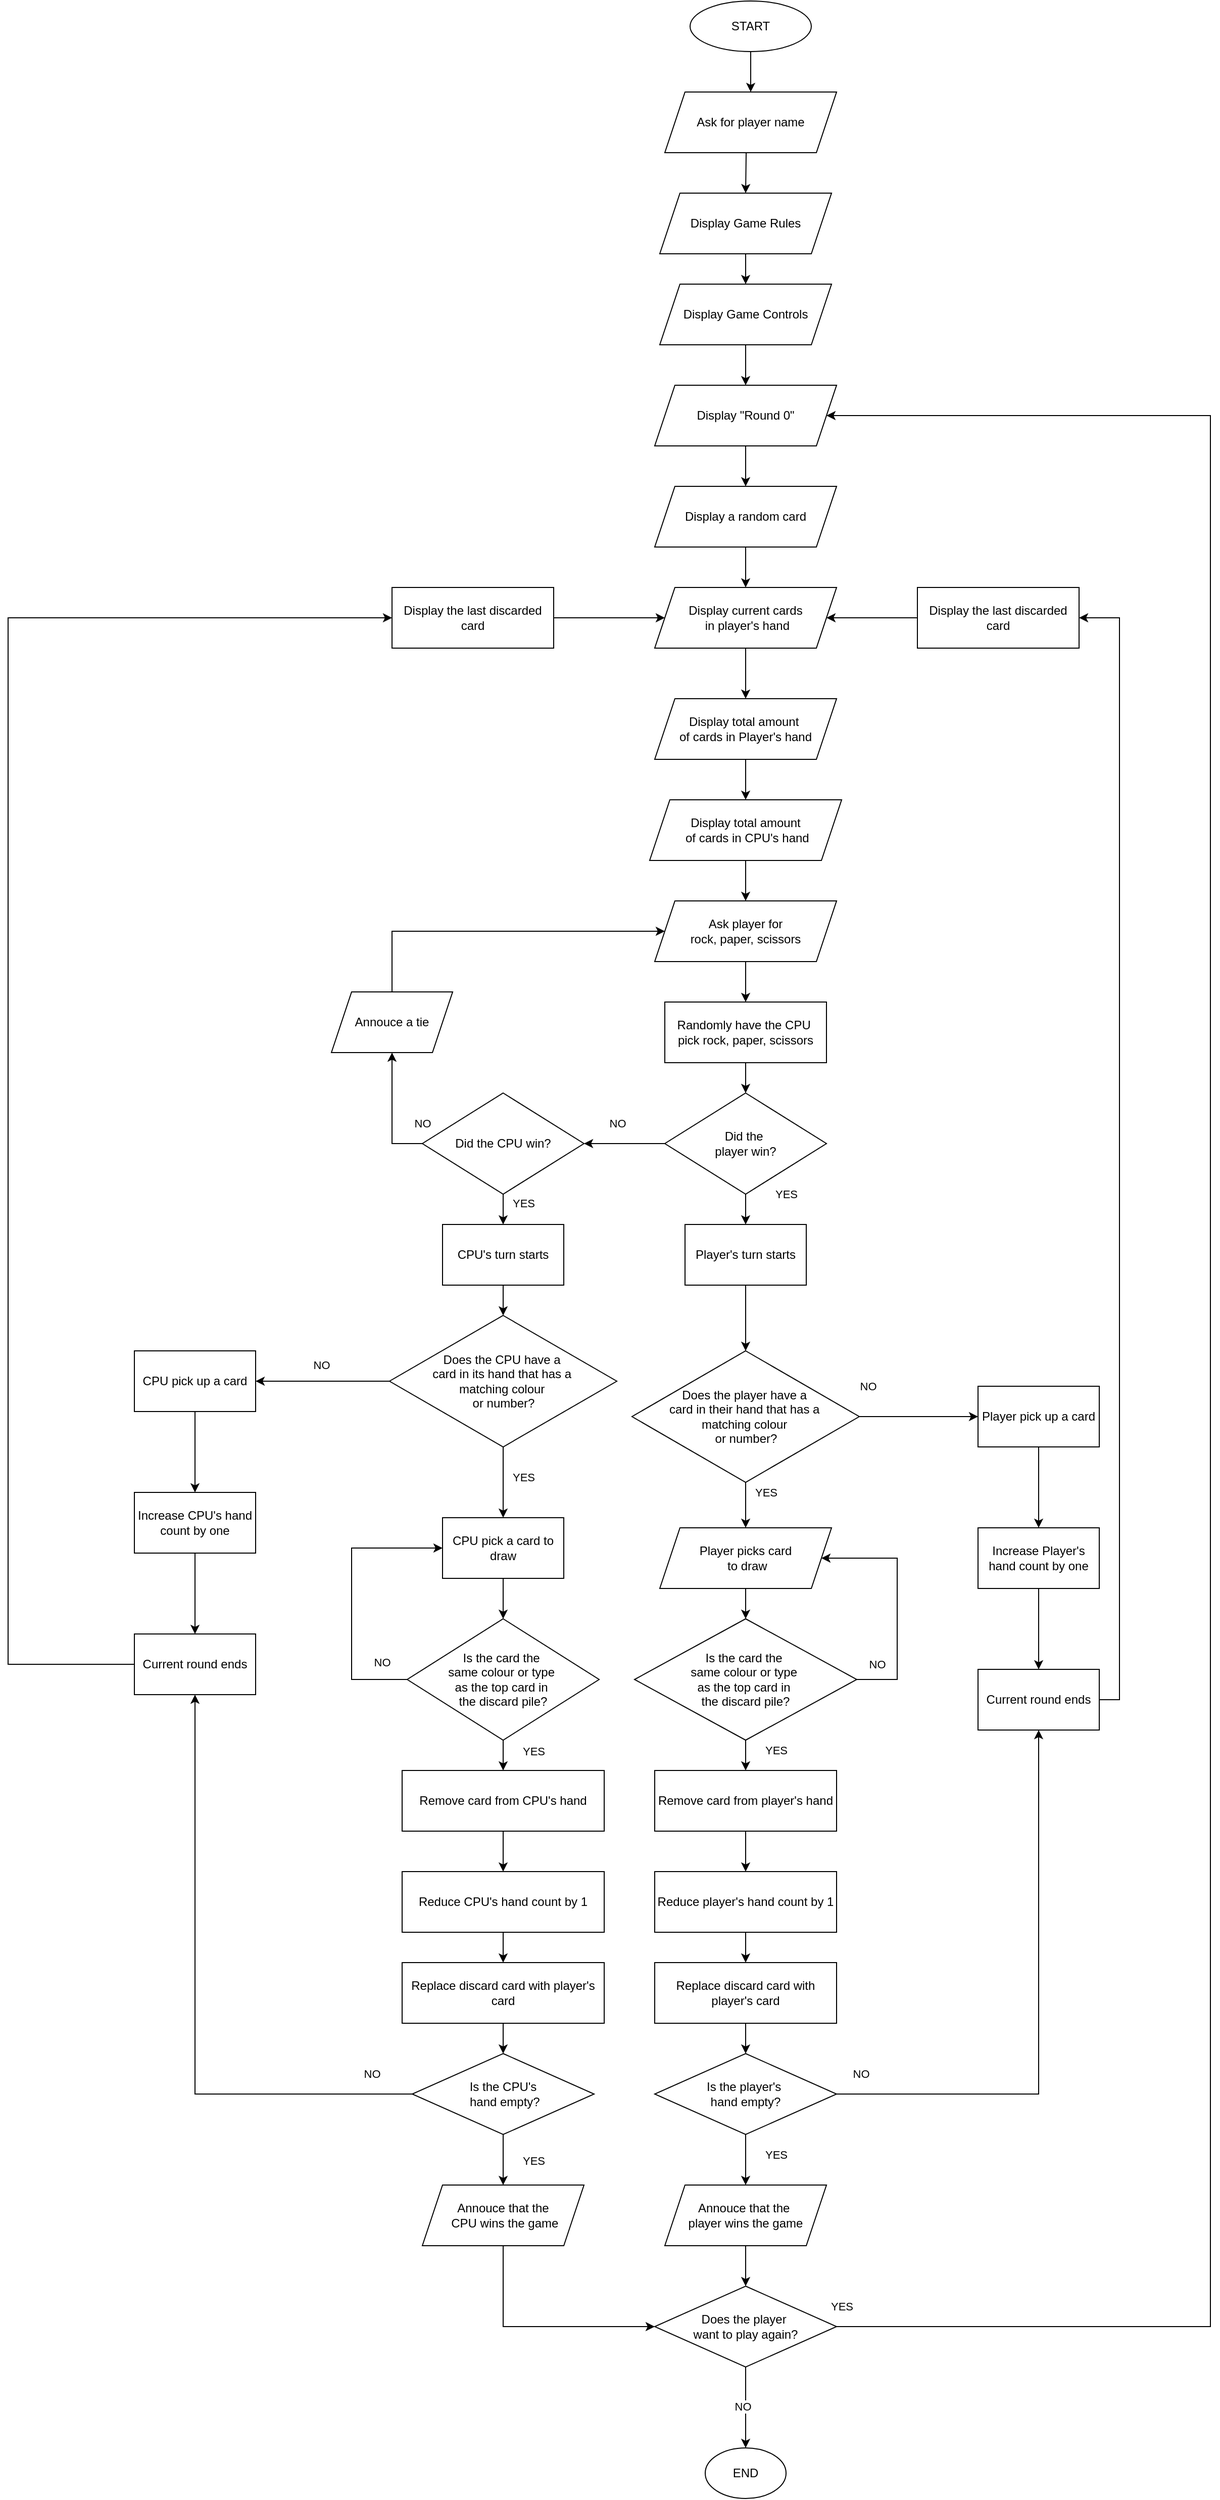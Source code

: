 <mxfile version="22.0.8" type="device">
  <diagram id="C5RBs43oDa-KdzZeNtuy" name="Page-1">
    <mxGraphModel dx="2510" dy="1886" grid="1" gridSize="10" guides="1" tooltips="1" connect="1" arrows="1" fold="1" page="1" pageScale="1" pageWidth="827" pageHeight="1169" math="0" shadow="0">
      <root>
        <mxCell id="WIyWlLk6GJQsqaUBKTNV-0" />
        <mxCell id="WIyWlLk6GJQsqaUBKTNV-1" parent="WIyWlLk6GJQsqaUBKTNV-0" />
        <mxCell id="C9iVbwPwUmGj3idaigYM-6" value="" style="edgeStyle=orthogonalEdgeStyle;rounded=0;orthogonalLoop=1;jettySize=auto;html=1;" parent="WIyWlLk6GJQsqaUBKTNV-1" source="C9iVbwPwUmGj3idaigYM-0" target="C9iVbwPwUmGj3idaigYM-5" edge="1">
          <mxGeometry relative="1" as="geometry" />
        </mxCell>
        <mxCell id="C9iVbwPwUmGj3idaigYM-0" value="START" style="ellipse;whiteSpace=wrap;html=1;" parent="WIyWlLk6GJQsqaUBKTNV-1" vertex="1">
          <mxGeometry x="245" y="-180" width="120" height="50" as="geometry" />
        </mxCell>
        <mxCell id="IgWff52nJrJ-L_mEAK7i-101" value="" style="edgeStyle=orthogonalEdgeStyle;rounded=0;orthogonalLoop=1;jettySize=auto;html=1;" edge="1" parent="WIyWlLk6GJQsqaUBKTNV-1" target="IgWff52nJrJ-L_mEAK7i-100">
          <mxGeometry relative="1" as="geometry">
            <mxPoint x="300" y="-70" as="sourcePoint" />
          </mxGeometry>
        </mxCell>
        <mxCell id="C9iVbwPwUmGj3idaigYM-5" value="Ask for player name" style="shape=parallelogram;perimeter=parallelogramPerimeter;whiteSpace=wrap;html=1;fixedSize=1;" parent="WIyWlLk6GJQsqaUBKTNV-1" vertex="1">
          <mxGeometry x="220" y="-90" width="170" height="60" as="geometry" />
        </mxCell>
        <mxCell id="IgWff52nJrJ-L_mEAK7i-34" value="" style="edgeStyle=orthogonalEdgeStyle;rounded=0;orthogonalLoop=1;jettySize=auto;html=1;" edge="1" parent="WIyWlLk6GJQsqaUBKTNV-1" source="C9iVbwPwUmGj3idaigYM-15" target="IgWff52nJrJ-L_mEAK7i-33">
          <mxGeometry relative="1" as="geometry" />
        </mxCell>
        <mxCell id="C9iVbwPwUmGj3idaigYM-15" value="&lt;div&gt;Display total amount&amp;nbsp;&lt;/div&gt;&lt;div&gt;of cards in Player&#39;s hand&lt;/div&gt;" style="whiteSpace=wrap;html=1;shape=parallelogram;perimeter=parallelogramPerimeter;fixedSize=1;" parent="WIyWlLk6GJQsqaUBKTNV-1" vertex="1">
          <mxGeometry x="210" y="510" width="180" height="60" as="geometry" />
        </mxCell>
        <mxCell id="C9iVbwPwUmGj3idaigYM-22" value="" style="edgeStyle=orthogonalEdgeStyle;rounded=0;orthogonalLoop=1;jettySize=auto;html=1;" parent="WIyWlLk6GJQsqaUBKTNV-1" source="C9iVbwPwUmGj3idaigYM-17" target="C9iVbwPwUmGj3idaigYM-21" edge="1">
          <mxGeometry relative="1" as="geometry" />
        </mxCell>
        <mxCell id="C9iVbwPwUmGj3idaigYM-17" value="&lt;div&gt;Ask player for &lt;br&gt;&lt;/div&gt;&lt;div&gt;rock, paper, scissors&lt;br&gt;&lt;/div&gt;" style="shape=parallelogram;perimeter=parallelogramPerimeter;whiteSpace=wrap;html=1;fixedSize=1;" parent="WIyWlLk6GJQsqaUBKTNV-1" vertex="1">
          <mxGeometry x="210" y="710" width="180" height="60" as="geometry" />
        </mxCell>
        <mxCell id="C9iVbwPwUmGj3idaigYM-24" value="" style="edgeStyle=orthogonalEdgeStyle;rounded=0;orthogonalLoop=1;jettySize=auto;html=1;" parent="WIyWlLk6GJQsqaUBKTNV-1" source="C9iVbwPwUmGj3idaigYM-21" target="C9iVbwPwUmGj3idaigYM-23" edge="1">
          <mxGeometry relative="1" as="geometry" />
        </mxCell>
        <mxCell id="C9iVbwPwUmGj3idaigYM-21" value="&lt;div&gt;Randomly have the CPU&amp;nbsp;&lt;/div&gt;&lt;div&gt;pick rock, paper, scissors&lt;/div&gt;" style="whiteSpace=wrap;html=1;" parent="WIyWlLk6GJQsqaUBKTNV-1" vertex="1">
          <mxGeometry x="220" y="810" width="160" height="60" as="geometry" />
        </mxCell>
        <mxCell id="IgWff52nJrJ-L_mEAK7i-26" value="" style="edgeStyle=orthogonalEdgeStyle;rounded=0;orthogonalLoop=1;jettySize=auto;html=1;" edge="1" parent="WIyWlLk6GJQsqaUBKTNV-1" source="C9iVbwPwUmGj3idaigYM-23" target="IgWff52nJrJ-L_mEAK7i-25">
          <mxGeometry relative="1" as="geometry" />
        </mxCell>
        <mxCell id="IgWff52nJrJ-L_mEAK7i-55" value="NO" style="edgeLabel;html=1;align=center;verticalAlign=middle;resizable=0;points=[];" vertex="1" connectable="0" parent="IgWff52nJrJ-L_mEAK7i-26">
          <mxGeometry x="0.125" y="1" relative="1" as="geometry">
            <mxPoint x="-2" y="-21" as="offset" />
          </mxGeometry>
        </mxCell>
        <mxCell id="IgWff52nJrJ-L_mEAK7i-68" value="" style="edgeStyle=orthogonalEdgeStyle;rounded=0;orthogonalLoop=1;jettySize=auto;html=1;" edge="1" parent="WIyWlLk6GJQsqaUBKTNV-1" source="C9iVbwPwUmGj3idaigYM-23" target="IgWff52nJrJ-L_mEAK7i-67">
          <mxGeometry relative="1" as="geometry" />
        </mxCell>
        <mxCell id="IgWff52nJrJ-L_mEAK7i-107" value="YES" style="edgeLabel;html=1;align=center;verticalAlign=middle;resizable=0;points=[];" vertex="1" connectable="0" parent="IgWff52nJrJ-L_mEAK7i-68">
          <mxGeometry x="-0.333" y="2" relative="1" as="geometry">
            <mxPoint x="38" y="-17" as="offset" />
          </mxGeometry>
        </mxCell>
        <mxCell id="C9iVbwPwUmGj3idaigYM-23" value="&lt;div&gt;Did the&amp;nbsp;&lt;/div&gt;&lt;div&gt;player win?&lt;/div&gt;" style="rhombus;whiteSpace=wrap;html=1;" parent="WIyWlLk6GJQsqaUBKTNV-1" vertex="1">
          <mxGeometry x="220" y="900" width="160" height="100" as="geometry" />
        </mxCell>
        <mxCell id="C9iVbwPwUmGj3idaigYM-28" value="" style="edgeStyle=orthogonalEdgeStyle;rounded=0;orthogonalLoop=1;jettySize=auto;html=1;" parent="WIyWlLk6GJQsqaUBKTNV-1" source="C9iVbwPwUmGj3idaigYM-25" target="C9iVbwPwUmGj3idaigYM-27" edge="1">
          <mxGeometry relative="1" as="geometry" />
        </mxCell>
        <mxCell id="C9iVbwPwUmGj3idaigYM-25" value="&lt;div&gt;Player picks card&lt;/div&gt;&lt;div&gt;&amp;nbsp;to draw&lt;/div&gt;" style="shape=parallelogram;perimeter=parallelogramPerimeter;whiteSpace=wrap;html=1;fixedSize=1;" parent="WIyWlLk6GJQsqaUBKTNV-1" vertex="1">
          <mxGeometry x="215" y="1330" width="170" height="60" as="geometry" />
        </mxCell>
        <mxCell id="IgWff52nJrJ-L_mEAK7i-1" value="" style="edgeStyle=orthogonalEdgeStyle;rounded=0;orthogonalLoop=1;jettySize=auto;html=1;" edge="1" parent="WIyWlLk6GJQsqaUBKTNV-1" source="C9iVbwPwUmGj3idaigYM-27" target="IgWff52nJrJ-L_mEAK7i-0">
          <mxGeometry relative="1" as="geometry" />
        </mxCell>
        <mxCell id="IgWff52nJrJ-L_mEAK7i-118" value="YES" style="edgeLabel;html=1;align=center;verticalAlign=middle;resizable=0;points=[];" vertex="1" connectable="0" parent="IgWff52nJrJ-L_mEAK7i-1">
          <mxGeometry x="0.307" y="-1" relative="1" as="geometry">
            <mxPoint x="31" y="-3" as="offset" />
          </mxGeometry>
        </mxCell>
        <mxCell id="IgWff52nJrJ-L_mEAK7i-119" style="edgeStyle=orthogonalEdgeStyle;rounded=0;orthogonalLoop=1;jettySize=auto;html=1;exitX=1;exitY=0.5;exitDx=0;exitDy=0;entryX=1;entryY=0.5;entryDx=0;entryDy=0;" edge="1" parent="WIyWlLk6GJQsqaUBKTNV-1" source="C9iVbwPwUmGj3idaigYM-27" target="C9iVbwPwUmGj3idaigYM-25">
          <mxGeometry relative="1" as="geometry">
            <mxPoint x="420" y="1380" as="targetPoint" />
            <Array as="points">
              <mxPoint x="450" y="1480" />
              <mxPoint x="450" y="1360" />
            </Array>
          </mxGeometry>
        </mxCell>
        <mxCell id="IgWff52nJrJ-L_mEAK7i-120" value="NO" style="edgeLabel;html=1;align=center;verticalAlign=middle;resizable=0;points=[];" vertex="1" connectable="0" parent="IgWff52nJrJ-L_mEAK7i-119">
          <mxGeometry x="-0.793" y="-3" relative="1" as="geometry">
            <mxPoint x="-5" y="-18" as="offset" />
          </mxGeometry>
        </mxCell>
        <mxCell id="C9iVbwPwUmGj3idaigYM-27" value="&lt;div&gt;Is the card the&amp;nbsp;&lt;/div&gt;&lt;div&gt;same colour or type&amp;nbsp;&lt;/div&gt;&lt;div&gt;as the top card in&amp;nbsp;&lt;/div&gt;&lt;div&gt;the discard pile?&lt;/div&gt;" style="rhombus;whiteSpace=wrap;html=1;" parent="WIyWlLk6GJQsqaUBKTNV-1" vertex="1">
          <mxGeometry x="190" y="1420" width="220" height="120" as="geometry" />
        </mxCell>
        <mxCell id="IgWff52nJrJ-L_mEAK7i-83" value="" style="edgeStyle=orthogonalEdgeStyle;rounded=0;orthogonalLoop=1;jettySize=auto;html=1;" edge="1" parent="WIyWlLk6GJQsqaUBKTNV-1" source="C9iVbwPwUmGj3idaigYM-32" target="IgWff52nJrJ-L_mEAK7i-80">
          <mxGeometry relative="1" as="geometry" />
        </mxCell>
        <mxCell id="C9iVbwPwUmGj3idaigYM-32" value="&lt;div&gt;Display a random card&lt;br&gt;&lt;/div&gt;" style="whiteSpace=wrap;html=1;shape=parallelogram;perimeter=parallelogramPerimeter;fixedSize=1;" parent="WIyWlLk6GJQsqaUBKTNV-1" vertex="1">
          <mxGeometry x="210" y="300" width="180" height="60" as="geometry" />
        </mxCell>
        <mxCell id="IgWff52nJrJ-L_mEAK7i-5" value="" style="edgeStyle=orthogonalEdgeStyle;rounded=0;orthogonalLoop=1;jettySize=auto;html=1;" edge="1" parent="WIyWlLk6GJQsqaUBKTNV-1" source="IgWff52nJrJ-L_mEAK7i-0" target="IgWff52nJrJ-L_mEAK7i-2">
          <mxGeometry relative="1" as="geometry" />
        </mxCell>
        <mxCell id="IgWff52nJrJ-L_mEAK7i-0" value="Remove card from player&#39;s hand" style="whiteSpace=wrap;html=1;" vertex="1" parent="WIyWlLk6GJQsqaUBKTNV-1">
          <mxGeometry x="210" y="1570" width="180" height="60" as="geometry" />
        </mxCell>
        <mxCell id="IgWff52nJrJ-L_mEAK7i-7" value="" style="edgeStyle=orthogonalEdgeStyle;rounded=0;orthogonalLoop=1;jettySize=auto;html=1;" edge="1" parent="WIyWlLk6GJQsqaUBKTNV-1" source="IgWff52nJrJ-L_mEAK7i-2" target="IgWff52nJrJ-L_mEAK7i-6">
          <mxGeometry relative="1" as="geometry" />
        </mxCell>
        <mxCell id="IgWff52nJrJ-L_mEAK7i-2" value="Reduce player&#39;s hand count by 1" style="whiteSpace=wrap;html=1;" vertex="1" parent="WIyWlLk6GJQsqaUBKTNV-1">
          <mxGeometry x="210" y="1670" width="180" height="60" as="geometry" />
        </mxCell>
        <mxCell id="IgWff52nJrJ-L_mEAK7i-9" value="" style="edgeStyle=orthogonalEdgeStyle;rounded=0;orthogonalLoop=1;jettySize=auto;html=1;" edge="1" parent="WIyWlLk6GJQsqaUBKTNV-1" source="IgWff52nJrJ-L_mEAK7i-6" target="IgWff52nJrJ-L_mEAK7i-8">
          <mxGeometry relative="1" as="geometry" />
        </mxCell>
        <mxCell id="IgWff52nJrJ-L_mEAK7i-6" value="Replace discard card with player&#39;s card" style="whiteSpace=wrap;html=1;" vertex="1" parent="WIyWlLk6GJQsqaUBKTNV-1">
          <mxGeometry x="210" y="1760" width="180" height="60" as="geometry" />
        </mxCell>
        <mxCell id="IgWff52nJrJ-L_mEAK7i-47" value="" style="edgeStyle=orthogonalEdgeStyle;rounded=0;orthogonalLoop=1;jettySize=auto;html=1;" edge="1" parent="WIyWlLk6GJQsqaUBKTNV-1" source="IgWff52nJrJ-L_mEAK7i-8" target="IgWff52nJrJ-L_mEAK7i-12">
          <mxGeometry relative="1" as="geometry" />
        </mxCell>
        <mxCell id="IgWff52nJrJ-L_mEAK7i-95" value="YES" style="edgeLabel;html=1;align=center;verticalAlign=middle;resizable=0;points=[];" vertex="1" connectable="0" parent="IgWff52nJrJ-L_mEAK7i-47">
          <mxGeometry x="0.166" y="1" relative="1" as="geometry">
            <mxPoint x="29" y="-9" as="offset" />
          </mxGeometry>
        </mxCell>
        <mxCell id="IgWff52nJrJ-L_mEAK7i-136" style="edgeStyle=orthogonalEdgeStyle;rounded=0;orthogonalLoop=1;jettySize=auto;html=1;exitX=1;exitY=0.5;exitDx=0;exitDy=0;entryX=0.5;entryY=1;entryDx=0;entryDy=0;" edge="1" parent="WIyWlLk6GJQsqaUBKTNV-1" source="IgWff52nJrJ-L_mEAK7i-8" target="IgWff52nJrJ-L_mEAK7i-126">
          <mxGeometry relative="1" as="geometry" />
        </mxCell>
        <mxCell id="IgWff52nJrJ-L_mEAK7i-137" value="NO" style="edgeLabel;html=1;align=center;verticalAlign=middle;resizable=0;points=[];" vertex="1" connectable="0" parent="IgWff52nJrJ-L_mEAK7i-136">
          <mxGeometry x="-0.862" y="-1" relative="1" as="geometry">
            <mxPoint x="-15" y="-21" as="offset" />
          </mxGeometry>
        </mxCell>
        <mxCell id="IgWff52nJrJ-L_mEAK7i-8" value="&lt;div&gt;Is the player&#39;s&amp;nbsp;&lt;/div&gt;&lt;div&gt;hand empty?&lt;/div&gt;" style="rhombus;whiteSpace=wrap;html=1;" vertex="1" parent="WIyWlLk6GJQsqaUBKTNV-1">
          <mxGeometry x="210" y="1850" width="180" height="80" as="geometry" />
        </mxCell>
        <mxCell id="IgWff52nJrJ-L_mEAK7i-48" value="" style="edgeStyle=orthogonalEdgeStyle;rounded=0;orthogonalLoop=1;jettySize=auto;html=1;" edge="1" parent="WIyWlLk6GJQsqaUBKTNV-1" source="IgWff52nJrJ-L_mEAK7i-10" target="IgWff52nJrJ-L_mEAK7i-14">
          <mxGeometry relative="1" as="geometry" />
        </mxCell>
        <mxCell id="IgWff52nJrJ-L_mEAK7i-94" value="YES" style="edgeLabel;html=1;align=center;verticalAlign=middle;resizable=0;points=[];" vertex="1" connectable="0" parent="IgWff52nJrJ-L_mEAK7i-48">
          <mxGeometry x="-0.006" y="3" relative="1" as="geometry">
            <mxPoint x="27" y="1" as="offset" />
          </mxGeometry>
        </mxCell>
        <mxCell id="IgWff52nJrJ-L_mEAK7i-92" style="edgeStyle=orthogonalEdgeStyle;rounded=0;orthogonalLoop=1;jettySize=auto;html=1;exitX=0;exitY=0.5;exitDx=0;exitDy=0;entryX=0.5;entryY=1;entryDx=0;entryDy=0;" edge="1" parent="WIyWlLk6GJQsqaUBKTNV-1" source="IgWff52nJrJ-L_mEAK7i-10" target="IgWff52nJrJ-L_mEAK7i-84">
          <mxGeometry relative="1" as="geometry" />
        </mxCell>
        <mxCell id="IgWff52nJrJ-L_mEAK7i-93" value="NO" style="edgeLabel;html=1;align=center;verticalAlign=middle;resizable=0;points=[];" vertex="1" connectable="0" parent="IgWff52nJrJ-L_mEAK7i-92">
          <mxGeometry x="-0.91" y="1" relative="1" as="geometry">
            <mxPoint x="-13" y="-21" as="offset" />
          </mxGeometry>
        </mxCell>
        <mxCell id="IgWff52nJrJ-L_mEAK7i-10" value="&lt;div&gt;Is the CPU&#39;s&lt;/div&gt;&lt;div&gt;&amp;nbsp;hand empty?&lt;/div&gt;" style="rhombus;whiteSpace=wrap;html=1;" vertex="1" parent="WIyWlLk6GJQsqaUBKTNV-1">
          <mxGeometry x="-30" y="1850" width="180" height="80" as="geometry" />
        </mxCell>
        <mxCell id="IgWff52nJrJ-L_mEAK7i-46" value="" style="edgeStyle=orthogonalEdgeStyle;rounded=0;orthogonalLoop=1;jettySize=auto;html=1;" edge="1" parent="WIyWlLk6GJQsqaUBKTNV-1" source="IgWff52nJrJ-L_mEAK7i-12" target="IgWff52nJrJ-L_mEAK7i-16">
          <mxGeometry relative="1" as="geometry" />
        </mxCell>
        <mxCell id="IgWff52nJrJ-L_mEAK7i-12" value="&lt;div&gt;Annouce that the&amp;nbsp;&lt;/div&gt;&lt;div&gt;player wins the game&lt;/div&gt;" style="whiteSpace=wrap;html=1;shape=parallelogram;perimeter=parallelogramPerimeter;fixedSize=1;" vertex="1" parent="WIyWlLk6GJQsqaUBKTNV-1">
          <mxGeometry x="220" y="1980" width="160" height="60" as="geometry" />
        </mxCell>
        <mxCell id="IgWff52nJrJ-L_mEAK7i-45" style="edgeStyle=orthogonalEdgeStyle;rounded=0;orthogonalLoop=1;jettySize=auto;html=1;exitX=0.5;exitY=1;exitDx=0;exitDy=0;entryX=0;entryY=0.5;entryDx=0;entryDy=0;" edge="1" parent="WIyWlLk6GJQsqaUBKTNV-1" source="IgWff52nJrJ-L_mEAK7i-14" target="IgWff52nJrJ-L_mEAK7i-16">
          <mxGeometry relative="1" as="geometry" />
        </mxCell>
        <mxCell id="IgWff52nJrJ-L_mEAK7i-14" value="&lt;div&gt;Annouce that the&lt;/div&gt;&lt;div&gt;&amp;nbsp;CPU wins the game&lt;/div&gt;" style="whiteSpace=wrap;html=1;shape=parallelogram;perimeter=parallelogramPerimeter;fixedSize=1;" vertex="1" parent="WIyWlLk6GJQsqaUBKTNV-1">
          <mxGeometry x="-20" y="1980" width="160" height="60" as="geometry" />
        </mxCell>
        <mxCell id="IgWff52nJrJ-L_mEAK7i-19" value="" style="edgeStyle=orthogonalEdgeStyle;rounded=0;orthogonalLoop=1;jettySize=auto;html=1;" edge="1" parent="WIyWlLk6GJQsqaUBKTNV-1" source="IgWff52nJrJ-L_mEAK7i-16" target="IgWff52nJrJ-L_mEAK7i-18">
          <mxGeometry relative="1" as="geometry" />
        </mxCell>
        <mxCell id="IgWff52nJrJ-L_mEAK7i-96" value="NO" style="edgeLabel;html=1;align=center;verticalAlign=middle;resizable=0;points=[];" vertex="1" connectable="0" parent="IgWff52nJrJ-L_mEAK7i-19">
          <mxGeometry x="-0.057" y="-3" relative="1" as="geometry">
            <mxPoint y="1" as="offset" />
          </mxGeometry>
        </mxCell>
        <mxCell id="IgWff52nJrJ-L_mEAK7i-97" style="edgeStyle=orthogonalEdgeStyle;rounded=0;orthogonalLoop=1;jettySize=auto;html=1;exitX=1;exitY=0.5;exitDx=0;exitDy=0;entryX=1;entryY=0.5;entryDx=0;entryDy=0;" edge="1" parent="WIyWlLk6GJQsqaUBKTNV-1" source="IgWff52nJrJ-L_mEAK7i-16" target="IgWff52nJrJ-L_mEAK7i-98">
          <mxGeometry relative="1" as="geometry">
            <mxPoint x="380" y="230" as="targetPoint" />
            <Array as="points">
              <mxPoint x="760" y="2120" />
              <mxPoint x="760" y="230" />
            </Array>
          </mxGeometry>
        </mxCell>
        <mxCell id="IgWff52nJrJ-L_mEAK7i-138" value="YES" style="edgeLabel;html=1;align=center;verticalAlign=middle;resizable=0;points=[];" vertex="1" connectable="0" parent="IgWff52nJrJ-L_mEAK7i-97">
          <mxGeometry x="-0.974" y="-5" relative="1" as="geometry">
            <mxPoint x="-30" y="-25" as="offset" />
          </mxGeometry>
        </mxCell>
        <mxCell id="IgWff52nJrJ-L_mEAK7i-16" value="&lt;div&gt;Does the player&amp;nbsp;&lt;/div&gt;&lt;div&gt;want to play again?&lt;/div&gt;" style="rhombus;whiteSpace=wrap;html=1;" vertex="1" parent="WIyWlLk6GJQsqaUBKTNV-1">
          <mxGeometry x="210" y="2080" width="180" height="80" as="geometry" />
        </mxCell>
        <mxCell id="IgWff52nJrJ-L_mEAK7i-18" value="END" style="ellipse;whiteSpace=wrap;html=1;" vertex="1" parent="WIyWlLk6GJQsqaUBKTNV-1">
          <mxGeometry x="260" y="2240" width="80" height="50" as="geometry" />
        </mxCell>
        <mxCell id="IgWff52nJrJ-L_mEAK7i-66" value="YES" style="edgeStyle=orthogonalEdgeStyle;rounded=0;orthogonalLoop=1;jettySize=auto;html=1;" edge="1" parent="WIyWlLk6GJQsqaUBKTNV-1" source="IgWff52nJrJ-L_mEAK7i-25" target="IgWff52nJrJ-L_mEAK7i-65">
          <mxGeometry x="0.2" y="20" relative="1" as="geometry">
            <mxPoint y="-1" as="offset" />
          </mxGeometry>
        </mxCell>
        <mxCell id="IgWff52nJrJ-L_mEAK7i-132" value="NO" style="edgeStyle=orthogonalEdgeStyle;rounded=0;orthogonalLoop=1;jettySize=auto;html=1;exitX=0;exitY=0.5;exitDx=0;exitDy=0;" edge="1" parent="WIyWlLk6GJQsqaUBKTNV-1" source="IgWff52nJrJ-L_mEAK7i-25" target="IgWff52nJrJ-L_mEAK7i-131">
          <mxGeometry x="-1" y="-20" relative="1" as="geometry">
            <mxPoint as="offset" />
          </mxGeometry>
        </mxCell>
        <mxCell id="IgWff52nJrJ-L_mEAK7i-25" value="Did the CPU win?" style="rhombus;whiteSpace=wrap;html=1;" vertex="1" parent="WIyWlLk6GJQsqaUBKTNV-1">
          <mxGeometry x="-20" y="900" width="160" height="100" as="geometry" />
        </mxCell>
        <mxCell id="IgWff52nJrJ-L_mEAK7i-30" value="" style="edgeStyle=orthogonalEdgeStyle;rounded=0;orthogonalLoop=1;jettySize=auto;html=1;" edge="1" parent="WIyWlLk6GJQsqaUBKTNV-1" source="IgWff52nJrJ-L_mEAK7i-27" target="IgWff52nJrJ-L_mEAK7i-29">
          <mxGeometry relative="1" as="geometry" />
        </mxCell>
        <mxCell id="IgWff52nJrJ-L_mEAK7i-27" value="CPU pick a card to draw" style="whiteSpace=wrap;html=1;" vertex="1" parent="WIyWlLk6GJQsqaUBKTNV-1">
          <mxGeometry y="1320" width="120" height="60" as="geometry" />
        </mxCell>
        <mxCell id="IgWff52nJrJ-L_mEAK7i-32" value="" style="edgeStyle=orthogonalEdgeStyle;rounded=0;orthogonalLoop=1;jettySize=auto;html=1;" edge="1" parent="WIyWlLk6GJQsqaUBKTNV-1" source="IgWff52nJrJ-L_mEAK7i-29" target="IgWff52nJrJ-L_mEAK7i-31">
          <mxGeometry relative="1" as="geometry" />
        </mxCell>
        <mxCell id="IgWff52nJrJ-L_mEAK7i-58" value="YES" style="edgeLabel;html=1;align=center;verticalAlign=middle;resizable=0;points=[];" vertex="1" connectable="0" parent="IgWff52nJrJ-L_mEAK7i-32">
          <mxGeometry x="0.24" relative="1" as="geometry">
            <mxPoint x="30" as="offset" />
          </mxGeometry>
        </mxCell>
        <mxCell id="IgWff52nJrJ-L_mEAK7i-61" style="edgeStyle=orthogonalEdgeStyle;rounded=0;orthogonalLoop=1;jettySize=auto;html=1;exitX=0;exitY=0.5;exitDx=0;exitDy=0;entryX=0;entryY=0.5;entryDx=0;entryDy=0;" edge="1" parent="WIyWlLk6GJQsqaUBKTNV-1" source="IgWff52nJrJ-L_mEAK7i-29" target="IgWff52nJrJ-L_mEAK7i-27">
          <mxGeometry relative="1" as="geometry">
            <Array as="points">
              <mxPoint x="-90" y="1480" />
              <mxPoint x="-90" y="1350" />
            </Array>
          </mxGeometry>
        </mxCell>
        <mxCell id="IgWff52nJrJ-L_mEAK7i-62" value="NO" style="edgeLabel;html=1;align=center;verticalAlign=middle;resizable=0;points=[];" vertex="1" connectable="0" parent="IgWff52nJrJ-L_mEAK7i-61">
          <mxGeometry x="-0.572" y="5" relative="1" as="geometry">
            <mxPoint x="35" y="-13" as="offset" />
          </mxGeometry>
        </mxCell>
        <mxCell id="IgWff52nJrJ-L_mEAK7i-29" value="Is the card the&amp;nbsp;&lt;div&gt;same colour or type&amp;nbsp;&lt;/div&gt;&lt;div&gt;as the top card in&amp;nbsp;&lt;/div&gt;&lt;div&gt;the discard pile?&lt;/div&gt;" style="rhombus;whiteSpace=wrap;html=1;" vertex="1" parent="WIyWlLk6GJQsqaUBKTNV-1">
          <mxGeometry x="-35" y="1420" width="190" height="120" as="geometry" />
        </mxCell>
        <mxCell id="IgWff52nJrJ-L_mEAK7i-37" value="" style="edgeStyle=orthogonalEdgeStyle;rounded=0;orthogonalLoop=1;jettySize=auto;html=1;" edge="1" parent="WIyWlLk6GJQsqaUBKTNV-1" source="IgWff52nJrJ-L_mEAK7i-31" target="IgWff52nJrJ-L_mEAK7i-36">
          <mxGeometry relative="1" as="geometry" />
        </mxCell>
        <mxCell id="IgWff52nJrJ-L_mEAK7i-31" value="Remove card from CPU&#39;s hand" style="whiteSpace=wrap;html=1;" vertex="1" parent="WIyWlLk6GJQsqaUBKTNV-1">
          <mxGeometry x="-40" y="1570" width="200" height="60" as="geometry" />
        </mxCell>
        <mxCell id="IgWff52nJrJ-L_mEAK7i-35" value="" style="edgeStyle=orthogonalEdgeStyle;rounded=0;orthogonalLoop=1;jettySize=auto;html=1;" edge="1" parent="WIyWlLk6GJQsqaUBKTNV-1" source="IgWff52nJrJ-L_mEAK7i-33" target="C9iVbwPwUmGj3idaigYM-17">
          <mxGeometry relative="1" as="geometry" />
        </mxCell>
        <mxCell id="IgWff52nJrJ-L_mEAK7i-33" value="&lt;div&gt;Display total amount&lt;/div&gt;&lt;div&gt;&amp;nbsp;of cards in CPU&#39;s hand&lt;/div&gt;" style="whiteSpace=wrap;html=1;shape=parallelogram;perimeter=parallelogramPerimeter;fixedSize=1;" vertex="1" parent="WIyWlLk6GJQsqaUBKTNV-1">
          <mxGeometry x="205" y="610" width="190" height="60" as="geometry" />
        </mxCell>
        <mxCell id="IgWff52nJrJ-L_mEAK7i-41" value="" style="edgeStyle=orthogonalEdgeStyle;rounded=0;orthogonalLoop=1;jettySize=auto;html=1;" edge="1" parent="WIyWlLk6GJQsqaUBKTNV-1" source="IgWff52nJrJ-L_mEAK7i-36" target="IgWff52nJrJ-L_mEAK7i-40">
          <mxGeometry relative="1" as="geometry" />
        </mxCell>
        <mxCell id="IgWff52nJrJ-L_mEAK7i-36" value="Reduce CPU&#39;s hand count by 1" style="whiteSpace=wrap;html=1;" vertex="1" parent="WIyWlLk6GJQsqaUBKTNV-1">
          <mxGeometry x="-40" y="1670" width="200" height="60" as="geometry" />
        </mxCell>
        <mxCell id="IgWff52nJrJ-L_mEAK7i-49" value="" style="edgeStyle=orthogonalEdgeStyle;rounded=0;orthogonalLoop=1;jettySize=auto;html=1;" edge="1" parent="WIyWlLk6GJQsqaUBKTNV-1" source="IgWff52nJrJ-L_mEAK7i-40" target="IgWff52nJrJ-L_mEAK7i-10">
          <mxGeometry relative="1" as="geometry" />
        </mxCell>
        <mxCell id="IgWff52nJrJ-L_mEAK7i-40" value="Replace discard card with player&#39;s card" style="whiteSpace=wrap;html=1;" vertex="1" parent="WIyWlLk6GJQsqaUBKTNV-1">
          <mxGeometry x="-40" y="1760" width="200" height="60" as="geometry" />
        </mxCell>
        <mxCell id="IgWff52nJrJ-L_mEAK7i-70" value="" style="edgeStyle=orthogonalEdgeStyle;rounded=0;orthogonalLoop=1;jettySize=auto;html=1;" edge="1" parent="WIyWlLk6GJQsqaUBKTNV-1" source="IgWff52nJrJ-L_mEAK7i-65" target="IgWff52nJrJ-L_mEAK7i-69">
          <mxGeometry relative="1" as="geometry" />
        </mxCell>
        <mxCell id="IgWff52nJrJ-L_mEAK7i-65" value="CPU&#39;s turn starts" style="whiteSpace=wrap;html=1;" vertex="1" parent="WIyWlLk6GJQsqaUBKTNV-1">
          <mxGeometry y="1030" width="120" height="60" as="geometry" />
        </mxCell>
        <mxCell id="IgWff52nJrJ-L_mEAK7i-111" value="" style="edgeStyle=orthogonalEdgeStyle;rounded=0;orthogonalLoop=1;jettySize=auto;html=1;" edge="1" parent="WIyWlLk6GJQsqaUBKTNV-1" source="IgWff52nJrJ-L_mEAK7i-67" target="IgWff52nJrJ-L_mEAK7i-109">
          <mxGeometry relative="1" as="geometry" />
        </mxCell>
        <mxCell id="IgWff52nJrJ-L_mEAK7i-67" value="Player&#39;s turn starts" style="whiteSpace=wrap;html=1;" vertex="1" parent="WIyWlLk6GJQsqaUBKTNV-1">
          <mxGeometry x="240" y="1030" width="120" height="60" as="geometry" />
        </mxCell>
        <mxCell id="IgWff52nJrJ-L_mEAK7i-72" value="" style="edgeStyle=orthogonalEdgeStyle;rounded=0;orthogonalLoop=1;jettySize=auto;html=1;" edge="1" parent="WIyWlLk6GJQsqaUBKTNV-1" source="IgWff52nJrJ-L_mEAK7i-69" target="IgWff52nJrJ-L_mEAK7i-71">
          <mxGeometry relative="1" as="geometry" />
        </mxCell>
        <mxCell id="IgWff52nJrJ-L_mEAK7i-79" value="NO" style="edgeLabel;html=1;align=center;verticalAlign=middle;resizable=0;points=[];" vertex="1" connectable="0" parent="IgWff52nJrJ-L_mEAK7i-72">
          <mxGeometry x="-0.018" relative="1" as="geometry">
            <mxPoint x="-3" y="-16" as="offset" />
          </mxGeometry>
        </mxCell>
        <mxCell id="IgWff52nJrJ-L_mEAK7i-77" value="" style="edgeStyle=orthogonalEdgeStyle;rounded=0;orthogonalLoop=1;jettySize=auto;html=1;" edge="1" parent="WIyWlLk6GJQsqaUBKTNV-1" source="IgWff52nJrJ-L_mEAK7i-69" target="IgWff52nJrJ-L_mEAK7i-27">
          <mxGeometry relative="1" as="geometry" />
        </mxCell>
        <mxCell id="IgWff52nJrJ-L_mEAK7i-78" value="YES" style="edgeLabel;html=1;align=center;verticalAlign=middle;resizable=0;points=[];" vertex="1" connectable="0" parent="IgWff52nJrJ-L_mEAK7i-77">
          <mxGeometry x="-0.157" y="3" relative="1" as="geometry">
            <mxPoint x="17" as="offset" />
          </mxGeometry>
        </mxCell>
        <mxCell id="IgWff52nJrJ-L_mEAK7i-69" value="&lt;div&gt;Does the CPU have a&amp;nbsp;&lt;/div&gt;&lt;div&gt;card in its hand that has a&amp;nbsp;&lt;/div&gt;&lt;div&gt;matching colour&amp;nbsp;&lt;/div&gt;&lt;div&gt;or number?&lt;/div&gt;" style="rhombus;whiteSpace=wrap;html=1;" vertex="1" parent="WIyWlLk6GJQsqaUBKTNV-1">
          <mxGeometry x="-52.5" y="1120" width="225" height="130" as="geometry" />
        </mxCell>
        <mxCell id="IgWff52nJrJ-L_mEAK7i-74" value="" style="edgeStyle=orthogonalEdgeStyle;rounded=0;orthogonalLoop=1;jettySize=auto;html=1;" edge="1" parent="WIyWlLk6GJQsqaUBKTNV-1" source="IgWff52nJrJ-L_mEAK7i-71" target="IgWff52nJrJ-L_mEAK7i-73">
          <mxGeometry relative="1" as="geometry" />
        </mxCell>
        <mxCell id="IgWff52nJrJ-L_mEAK7i-71" value="CPU pick up a card" style="whiteSpace=wrap;html=1;" vertex="1" parent="WIyWlLk6GJQsqaUBKTNV-1">
          <mxGeometry x="-305" y="1155" width="120" height="60" as="geometry" />
        </mxCell>
        <mxCell id="IgWff52nJrJ-L_mEAK7i-85" value="" style="edgeStyle=orthogonalEdgeStyle;rounded=0;orthogonalLoop=1;jettySize=auto;html=1;" edge="1" parent="WIyWlLk6GJQsqaUBKTNV-1" source="IgWff52nJrJ-L_mEAK7i-73" target="IgWff52nJrJ-L_mEAK7i-84">
          <mxGeometry relative="1" as="geometry" />
        </mxCell>
        <mxCell id="IgWff52nJrJ-L_mEAK7i-73" value="Increase CPU&#39;s hand count by one" style="whiteSpace=wrap;html=1;" vertex="1" parent="WIyWlLk6GJQsqaUBKTNV-1">
          <mxGeometry x="-305" y="1295" width="120" height="60" as="geometry" />
        </mxCell>
        <mxCell id="IgWff52nJrJ-L_mEAK7i-82" value="" style="edgeStyle=orthogonalEdgeStyle;rounded=0;orthogonalLoop=1;jettySize=auto;html=1;" edge="1" parent="WIyWlLk6GJQsqaUBKTNV-1" source="IgWff52nJrJ-L_mEAK7i-80" target="C9iVbwPwUmGj3idaigYM-15">
          <mxGeometry relative="1" as="geometry" />
        </mxCell>
        <mxCell id="IgWff52nJrJ-L_mEAK7i-80" value="&lt;div&gt;Display current cards&lt;/div&gt;&lt;div&gt;&amp;nbsp;in player&#39;s hand&lt;/div&gt;" style="whiteSpace=wrap;html=1;shape=parallelogram;perimeter=parallelogramPerimeter;fixedSize=1;" vertex="1" parent="WIyWlLk6GJQsqaUBKTNV-1">
          <mxGeometry x="210" y="400" width="180" height="60" as="geometry" />
        </mxCell>
        <mxCell id="IgWff52nJrJ-L_mEAK7i-91" style="edgeStyle=orthogonalEdgeStyle;rounded=0;orthogonalLoop=1;jettySize=auto;html=1;exitX=0;exitY=0.5;exitDx=0;exitDy=0;entryX=0;entryY=0.5;entryDx=0;entryDy=0;" edge="1" parent="WIyWlLk6GJQsqaUBKTNV-1" source="IgWff52nJrJ-L_mEAK7i-84" target="IgWff52nJrJ-L_mEAK7i-87">
          <mxGeometry relative="1" as="geometry">
            <Array as="points">
              <mxPoint x="-430" y="1465" />
              <mxPoint x="-430" y="430" />
            </Array>
          </mxGeometry>
        </mxCell>
        <mxCell id="IgWff52nJrJ-L_mEAK7i-84" value="Current round ends" style="whiteSpace=wrap;html=1;" vertex="1" parent="WIyWlLk6GJQsqaUBKTNV-1">
          <mxGeometry x="-305" y="1435" width="120" height="60" as="geometry" />
        </mxCell>
        <mxCell id="IgWff52nJrJ-L_mEAK7i-89" value="" style="edgeStyle=orthogonalEdgeStyle;rounded=0;orthogonalLoop=1;jettySize=auto;html=1;" edge="1" parent="WIyWlLk6GJQsqaUBKTNV-1" source="IgWff52nJrJ-L_mEAK7i-87" target="IgWff52nJrJ-L_mEAK7i-80">
          <mxGeometry relative="1" as="geometry" />
        </mxCell>
        <mxCell id="IgWff52nJrJ-L_mEAK7i-87" value="Display the last discarded card" style="whiteSpace=wrap;html=1;" vertex="1" parent="WIyWlLk6GJQsqaUBKTNV-1">
          <mxGeometry x="-50" y="400" width="160" height="60" as="geometry" />
        </mxCell>
        <mxCell id="IgWff52nJrJ-L_mEAK7i-105" value="" style="edgeStyle=orthogonalEdgeStyle;rounded=0;orthogonalLoop=1;jettySize=auto;html=1;" edge="1" parent="WIyWlLk6GJQsqaUBKTNV-1" source="IgWff52nJrJ-L_mEAK7i-98" target="C9iVbwPwUmGj3idaigYM-32">
          <mxGeometry relative="1" as="geometry" />
        </mxCell>
        <mxCell id="IgWff52nJrJ-L_mEAK7i-98" value="Display &quot;Round 0&quot;" style="shape=parallelogram;perimeter=parallelogramPerimeter;whiteSpace=wrap;html=1;fixedSize=1;" vertex="1" parent="WIyWlLk6GJQsqaUBKTNV-1">
          <mxGeometry x="210" y="200" width="180" height="60" as="geometry" />
        </mxCell>
        <mxCell id="IgWff52nJrJ-L_mEAK7i-103" value="" style="edgeStyle=orthogonalEdgeStyle;rounded=0;orthogonalLoop=1;jettySize=auto;html=1;" edge="1" parent="WIyWlLk6GJQsqaUBKTNV-1" source="IgWff52nJrJ-L_mEAK7i-100" target="IgWff52nJrJ-L_mEAK7i-102">
          <mxGeometry relative="1" as="geometry" />
        </mxCell>
        <mxCell id="IgWff52nJrJ-L_mEAK7i-100" value="Display Game Rules" style="shape=parallelogram;perimeter=parallelogramPerimeter;whiteSpace=wrap;html=1;fixedSize=1;" vertex="1" parent="WIyWlLk6GJQsqaUBKTNV-1">
          <mxGeometry x="215" y="10" width="170" height="60" as="geometry" />
        </mxCell>
        <mxCell id="IgWff52nJrJ-L_mEAK7i-104" value="" style="edgeStyle=orthogonalEdgeStyle;rounded=0;orthogonalLoop=1;jettySize=auto;html=1;" edge="1" parent="WIyWlLk6GJQsqaUBKTNV-1" source="IgWff52nJrJ-L_mEAK7i-102" target="IgWff52nJrJ-L_mEAK7i-98">
          <mxGeometry relative="1" as="geometry" />
        </mxCell>
        <mxCell id="IgWff52nJrJ-L_mEAK7i-102" value="Display Game Controls" style="shape=parallelogram;perimeter=parallelogramPerimeter;whiteSpace=wrap;html=1;fixedSize=1;" vertex="1" parent="WIyWlLk6GJQsqaUBKTNV-1">
          <mxGeometry x="215" y="100" width="170" height="60" as="geometry" />
        </mxCell>
        <mxCell id="IgWff52nJrJ-L_mEAK7i-112" value="" style="edgeStyle=orthogonalEdgeStyle;rounded=0;orthogonalLoop=1;jettySize=auto;html=1;" edge="1" parent="WIyWlLk6GJQsqaUBKTNV-1" source="IgWff52nJrJ-L_mEAK7i-109" target="C9iVbwPwUmGj3idaigYM-25">
          <mxGeometry relative="1" as="geometry" />
        </mxCell>
        <mxCell id="IgWff52nJrJ-L_mEAK7i-113" value="YES" style="edgeLabel;html=1;align=center;verticalAlign=middle;resizable=0;points=[];" vertex="1" connectable="0" parent="IgWff52nJrJ-L_mEAK7i-112">
          <mxGeometry x="-0.304" y="3" relative="1" as="geometry">
            <mxPoint x="17" y="-6" as="offset" />
          </mxGeometry>
        </mxCell>
        <mxCell id="IgWff52nJrJ-L_mEAK7i-127" value="" style="edgeStyle=orthogonalEdgeStyle;rounded=0;orthogonalLoop=1;jettySize=auto;html=1;" edge="1" parent="WIyWlLk6GJQsqaUBKTNV-1" source="IgWff52nJrJ-L_mEAK7i-109" target="IgWff52nJrJ-L_mEAK7i-123">
          <mxGeometry relative="1" as="geometry" />
        </mxCell>
        <mxCell id="IgWff52nJrJ-L_mEAK7i-135" value="NO" style="edgeLabel;html=1;align=center;verticalAlign=middle;resizable=0;points=[];" vertex="1" connectable="0" parent="IgWff52nJrJ-L_mEAK7i-127">
          <mxGeometry x="0.024" y="-2" relative="1" as="geometry">
            <mxPoint x="-52" y="-32" as="offset" />
          </mxGeometry>
        </mxCell>
        <mxCell id="IgWff52nJrJ-L_mEAK7i-109" value="&lt;div&gt;Does the player have a&amp;nbsp;&lt;/div&gt;&lt;div&gt;card in their hand that has a&amp;nbsp;&lt;/div&gt;&lt;div&gt;matching colour&amp;nbsp;&lt;/div&gt;&lt;div&gt;or number?&lt;/div&gt;" style="rhombus;whiteSpace=wrap;html=1;" vertex="1" parent="WIyWlLk6GJQsqaUBKTNV-1">
          <mxGeometry x="187.5" y="1155" width="225" height="130" as="geometry" />
        </mxCell>
        <mxCell id="IgWff52nJrJ-L_mEAK7i-122" value="" style="edgeStyle=orthogonalEdgeStyle;rounded=0;orthogonalLoop=1;jettySize=auto;html=1;" edge="1" source="IgWff52nJrJ-L_mEAK7i-123" target="IgWff52nJrJ-L_mEAK7i-125" parent="WIyWlLk6GJQsqaUBKTNV-1">
          <mxGeometry relative="1" as="geometry" />
        </mxCell>
        <mxCell id="IgWff52nJrJ-L_mEAK7i-123" value="Player pick up a card" style="whiteSpace=wrap;html=1;" vertex="1" parent="WIyWlLk6GJQsqaUBKTNV-1">
          <mxGeometry x="530" y="1190" width="120" height="60" as="geometry" />
        </mxCell>
        <mxCell id="IgWff52nJrJ-L_mEAK7i-124" value="" style="edgeStyle=orthogonalEdgeStyle;rounded=0;orthogonalLoop=1;jettySize=auto;html=1;" edge="1" source="IgWff52nJrJ-L_mEAK7i-125" target="IgWff52nJrJ-L_mEAK7i-126" parent="WIyWlLk6GJQsqaUBKTNV-1">
          <mxGeometry relative="1" as="geometry" />
        </mxCell>
        <mxCell id="IgWff52nJrJ-L_mEAK7i-125" value="Increase Player&#39;s hand count by one" style="whiteSpace=wrap;html=1;" vertex="1" parent="WIyWlLk6GJQsqaUBKTNV-1">
          <mxGeometry x="530" y="1330" width="120" height="60" as="geometry" />
        </mxCell>
        <mxCell id="IgWff52nJrJ-L_mEAK7i-128" style="edgeStyle=orthogonalEdgeStyle;rounded=0;orthogonalLoop=1;jettySize=auto;html=1;exitX=1;exitY=0.5;exitDx=0;exitDy=0;entryX=1;entryY=0.5;entryDx=0;entryDy=0;" edge="1" parent="WIyWlLk6GJQsqaUBKTNV-1" source="IgWff52nJrJ-L_mEAK7i-126" target="IgWff52nJrJ-L_mEAK7i-129">
          <mxGeometry relative="1" as="geometry">
            <mxPoint x="660" y="395.333" as="targetPoint" />
          </mxGeometry>
        </mxCell>
        <mxCell id="IgWff52nJrJ-L_mEAK7i-126" value="Current round ends" style="whiteSpace=wrap;html=1;" vertex="1" parent="WIyWlLk6GJQsqaUBKTNV-1">
          <mxGeometry x="530" y="1470" width="120" height="60" as="geometry" />
        </mxCell>
        <mxCell id="IgWff52nJrJ-L_mEAK7i-130" value="" style="edgeStyle=orthogonalEdgeStyle;rounded=0;orthogonalLoop=1;jettySize=auto;html=1;" edge="1" parent="WIyWlLk6GJQsqaUBKTNV-1" source="IgWff52nJrJ-L_mEAK7i-129" target="IgWff52nJrJ-L_mEAK7i-80">
          <mxGeometry relative="1" as="geometry" />
        </mxCell>
        <mxCell id="IgWff52nJrJ-L_mEAK7i-129" value="Display the last discarded card" style="whiteSpace=wrap;html=1;" vertex="1" parent="WIyWlLk6GJQsqaUBKTNV-1">
          <mxGeometry x="470" y="400" width="160" height="60" as="geometry" />
        </mxCell>
        <mxCell id="IgWff52nJrJ-L_mEAK7i-134" style="edgeStyle=orthogonalEdgeStyle;rounded=0;orthogonalLoop=1;jettySize=auto;html=1;exitX=0.5;exitY=0;exitDx=0;exitDy=0;entryX=0;entryY=0.5;entryDx=0;entryDy=0;" edge="1" parent="WIyWlLk6GJQsqaUBKTNV-1" source="IgWff52nJrJ-L_mEAK7i-131" target="C9iVbwPwUmGj3idaigYM-17">
          <mxGeometry relative="1" as="geometry">
            <Array as="points">
              <mxPoint x="-50" y="740" />
            </Array>
          </mxGeometry>
        </mxCell>
        <mxCell id="IgWff52nJrJ-L_mEAK7i-131" value="Annouce a tie" style="whiteSpace=wrap;html=1;shape=parallelogram;perimeter=parallelogramPerimeter;fixedSize=1;" vertex="1" parent="WIyWlLk6GJQsqaUBKTNV-1">
          <mxGeometry x="-110" y="800" width="120" height="60" as="geometry" />
        </mxCell>
      </root>
    </mxGraphModel>
  </diagram>
</mxfile>

